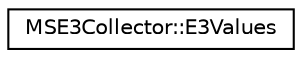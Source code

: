digraph "Graphical Class Hierarchy"
{
  edge [fontname="Helvetica",fontsize="10",labelfontname="Helvetica",labelfontsize="10"];
  node [fontname="Helvetica",fontsize="10",shape=record];
  rankdir="LR";
  Node0 [label="MSE3Collector::E3Values",height=0.2,width=0.4,color="black", fillcolor="white", style="filled",URL="$d2/d6c/struct_m_s_e3_collector_1_1_e3_values.html",tooltip="Internal storage for values from a vehicle. "];
}
